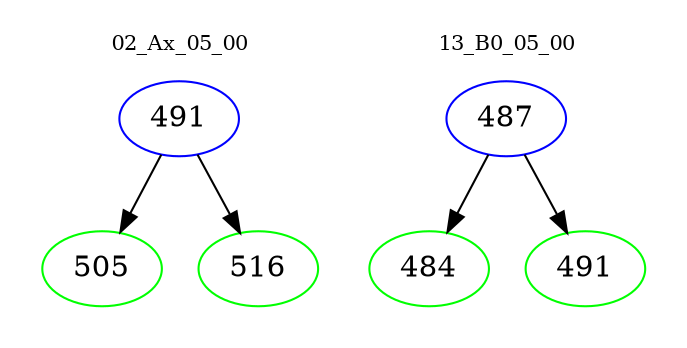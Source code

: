 digraph{
subgraph cluster_0 {
color = white
label = "02_Ax_05_00";
fontsize=10;
T0_491 [label="491", color="blue"]
T0_491 -> T0_505 [color="black"]
T0_505 [label="505", color="green"]
T0_491 -> T0_516 [color="black"]
T0_516 [label="516", color="green"]
}
subgraph cluster_1 {
color = white
label = "13_B0_05_00";
fontsize=10;
T1_487 [label="487", color="blue"]
T1_487 -> T1_484 [color="black"]
T1_484 [label="484", color="green"]
T1_487 -> T1_491 [color="black"]
T1_491 [label="491", color="green"]
}
}
